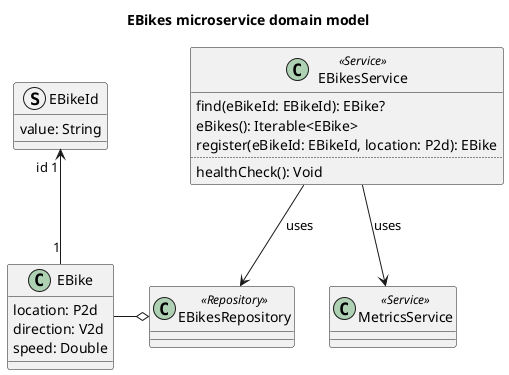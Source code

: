 @startuml ebikes-microservice-domain-model

title EBikes microservice domain model

class EBike {
    location: P2d
    direction: V2d
    speed: Double
}
struct EBikeId {
    value: String
}
EBike "1" -u-> "id 1" EBikeId

class EBikesRepository <<Repository>> 
EBikesRepository o-l- EBike

class EBikesService <<Service>> {
    find(eBikeId: EBikeId): EBike?
    eBikes(): Iterable<EBike>
    register(eBikeId: EBikeId, location: P2d): EBike
    ..
    healthCheck(): Void
}

EBikesService --> EBikesRepository : "uses"

class MetricsService <<Service>>
EBikesService --> MetricsService : "uses"

@enduml

